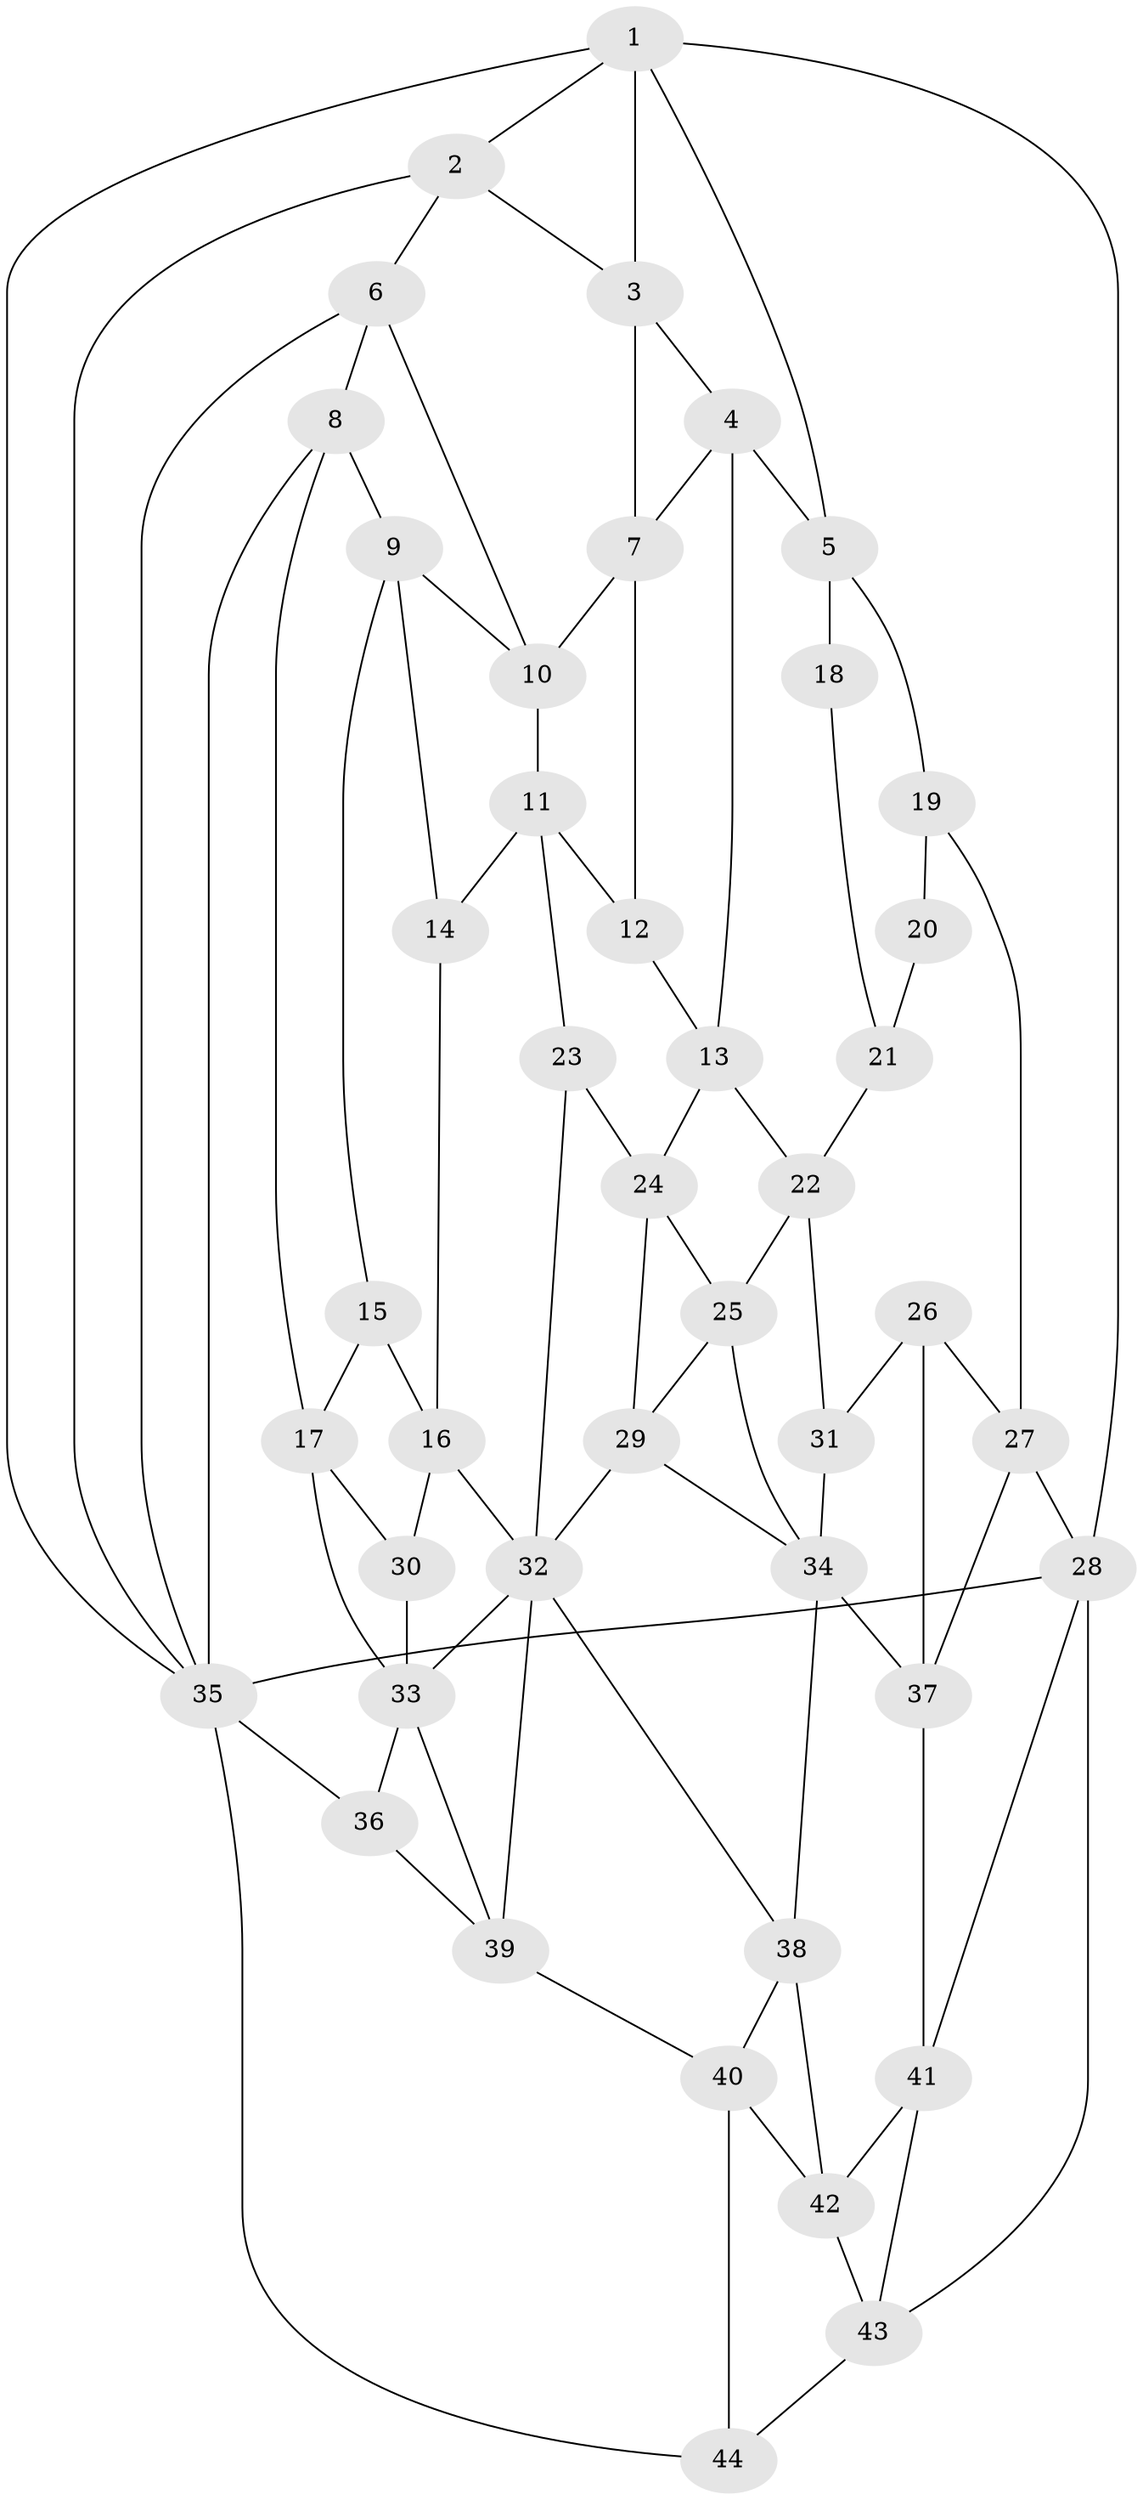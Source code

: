 // original degree distribution, {3: 0.045454545454545456, 4: 0.2159090909090909, 6: 0.23863636363636365, 5: 0.5}
// Generated by graph-tools (version 1.1) at 2025/27/03/09/25 03:27:16]
// undirected, 44 vertices, 85 edges
graph export_dot {
graph [start="1"]
  node [color=gray90,style=filled];
  1;
  2;
  3;
  4;
  5;
  6;
  7;
  8;
  9;
  10;
  11;
  12;
  13;
  14;
  15;
  16;
  17;
  18;
  19;
  20;
  21;
  22;
  23;
  24;
  25;
  26;
  27;
  28;
  29;
  30;
  31;
  32;
  33;
  34;
  35;
  36;
  37;
  38;
  39;
  40;
  41;
  42;
  43;
  44;
  1 -- 2 [weight=1.0];
  1 -- 3 [weight=1.0];
  1 -- 5 [weight=1.0];
  1 -- 28 [weight=1.0];
  1 -- 35 [weight=1.0];
  2 -- 3 [weight=1.0];
  2 -- 6 [weight=1.0];
  2 -- 35 [weight=1.0];
  3 -- 4 [weight=1.0];
  3 -- 7 [weight=1.0];
  4 -- 5 [weight=1.0];
  4 -- 7 [weight=1.0];
  4 -- 13 [weight=1.0];
  5 -- 18 [weight=1.0];
  5 -- 19 [weight=1.0];
  6 -- 8 [weight=1.0];
  6 -- 10 [weight=1.0];
  6 -- 35 [weight=1.0];
  7 -- 10 [weight=1.0];
  7 -- 12 [weight=1.0];
  8 -- 9 [weight=1.0];
  8 -- 17 [weight=1.0];
  8 -- 35 [weight=1.0];
  9 -- 10 [weight=1.0];
  9 -- 14 [weight=1.0];
  9 -- 15 [weight=1.0];
  10 -- 11 [weight=1.0];
  11 -- 12 [weight=1.0];
  11 -- 14 [weight=1.0];
  11 -- 23 [weight=1.0];
  12 -- 13 [weight=1.0];
  13 -- 22 [weight=1.0];
  13 -- 24 [weight=1.0];
  14 -- 16 [weight=1.0];
  15 -- 16 [weight=1.0];
  15 -- 17 [weight=1.0];
  16 -- 30 [weight=1.0];
  16 -- 32 [weight=1.0];
  17 -- 30 [weight=1.0];
  17 -- 33 [weight=1.0];
  18 -- 21 [weight=1.0];
  19 -- 20 [weight=1.0];
  19 -- 27 [weight=1.0];
  20 -- 21 [weight=2.0];
  21 -- 22 [weight=1.0];
  22 -- 25 [weight=1.0];
  22 -- 31 [weight=1.0];
  23 -- 24 [weight=1.0];
  23 -- 32 [weight=1.0];
  24 -- 25 [weight=1.0];
  24 -- 29 [weight=1.0];
  25 -- 29 [weight=1.0];
  25 -- 34 [weight=1.0];
  26 -- 27 [weight=1.0];
  26 -- 31 [weight=1.0];
  26 -- 37 [weight=1.0];
  27 -- 28 [weight=1.0];
  27 -- 37 [weight=1.0];
  28 -- 35 [weight=1.0];
  28 -- 41 [weight=1.0];
  28 -- 43 [weight=1.0];
  29 -- 32 [weight=1.0];
  29 -- 34 [weight=1.0];
  30 -- 33 [weight=2.0];
  31 -- 34 [weight=2.0];
  32 -- 33 [weight=1.0];
  32 -- 38 [weight=1.0];
  32 -- 39 [weight=1.0];
  33 -- 36 [weight=1.0];
  33 -- 39 [weight=1.0];
  34 -- 37 [weight=1.0];
  34 -- 38 [weight=1.0];
  35 -- 36 [weight=1.0];
  35 -- 44 [weight=1.0];
  36 -- 39 [weight=1.0];
  37 -- 41 [weight=1.0];
  38 -- 40 [weight=1.0];
  38 -- 42 [weight=1.0];
  39 -- 40 [weight=1.0];
  40 -- 42 [weight=1.0];
  40 -- 44 [weight=1.0];
  41 -- 42 [weight=1.0];
  41 -- 43 [weight=1.0];
  42 -- 43 [weight=1.0];
  43 -- 44 [weight=1.0];
}
